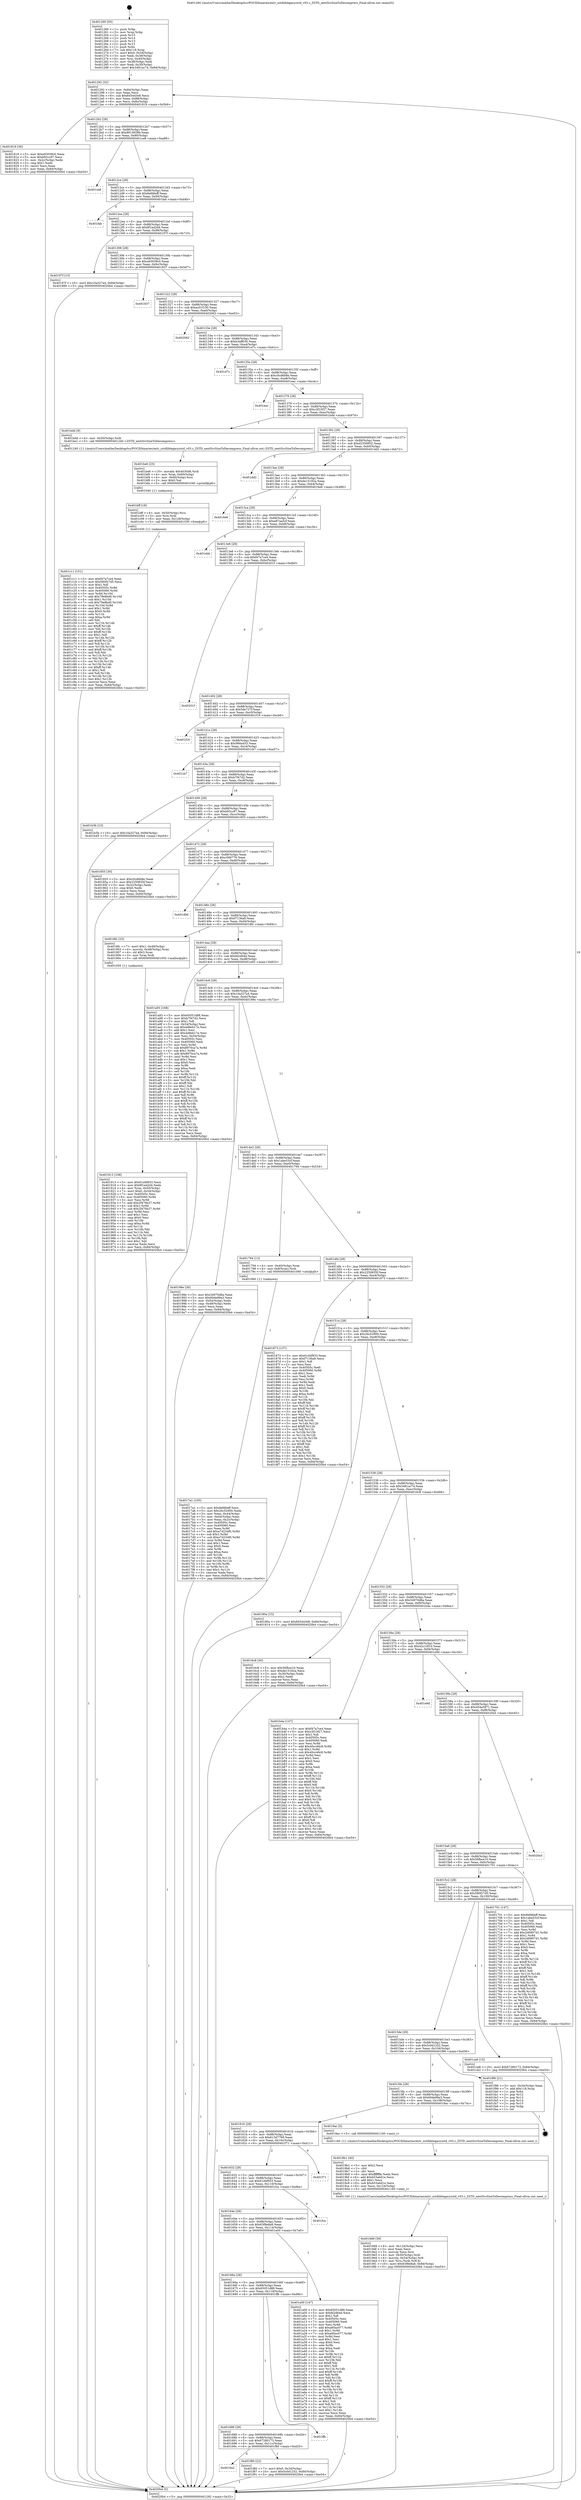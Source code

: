 digraph "0x401260" {
  label = "0x401260 (/mnt/c/Users/mathe/Desktop/tcc/POCII/binaries/extr_zstdliblegacyzstd_v03.c_ZSTD_nextSrcSizeToDecompress_Final-ollvm.out::main(0))"
  labelloc = "t"
  node[shape=record]

  Entry [label="",width=0.3,height=0.3,shape=circle,fillcolor=black,style=filled]
  "0x401292" [label="{
     0x401292 [32]\l
     | [instrs]\l
     &nbsp;&nbsp;0x401292 \<+6\>: mov -0x84(%rbp),%eax\l
     &nbsp;&nbsp;0x401298 \<+2\>: mov %eax,%ecx\l
     &nbsp;&nbsp;0x40129a \<+6\>: sub $0x845443e8,%ecx\l
     &nbsp;&nbsp;0x4012a0 \<+6\>: mov %eax,-0x88(%rbp)\l
     &nbsp;&nbsp;0x4012a6 \<+6\>: mov %ecx,-0x8c(%rbp)\l
     &nbsp;&nbsp;0x4012ac \<+6\>: je 0000000000401819 \<main+0x5b9\>\l
  }"]
  "0x401819" [label="{
     0x401819 [30]\l
     | [instrs]\l
     &nbsp;&nbsp;0x401819 \<+5\>: mov $0xa93039c0,%eax\l
     &nbsp;&nbsp;0x40181e \<+5\>: mov $0xb92cc87,%ecx\l
     &nbsp;&nbsp;0x401823 \<+3\>: mov -0x2c(%rbp),%edx\l
     &nbsp;&nbsp;0x401826 \<+3\>: cmp $0x1,%edx\l
     &nbsp;&nbsp;0x401829 \<+3\>: cmovl %ecx,%eax\l
     &nbsp;&nbsp;0x40182c \<+6\>: mov %eax,-0x84(%rbp)\l
     &nbsp;&nbsp;0x401832 \<+5\>: jmp 00000000004020b4 \<main+0xe54\>\l
  }"]
  "0x4012b2" [label="{
     0x4012b2 [28]\l
     | [instrs]\l
     &nbsp;&nbsp;0x4012b2 \<+5\>: jmp 00000000004012b7 \<main+0x57\>\l
     &nbsp;&nbsp;0x4012b7 \<+6\>: mov -0x88(%rbp),%eax\l
     &nbsp;&nbsp;0x4012bd \<+5\>: sub $0x8915658b,%eax\l
     &nbsp;&nbsp;0x4012c2 \<+6\>: mov %eax,-0x90(%rbp)\l
     &nbsp;&nbsp;0x4012c8 \<+6\>: je 0000000000401ce8 \<main+0xa88\>\l
  }"]
  Exit [label="",width=0.3,height=0.3,shape=circle,fillcolor=black,style=filled,peripheries=2]
  "0x401ce8" [label="{
     0x401ce8\l
  }", style=dashed]
  "0x4012ce" [label="{
     0x4012ce [28]\l
     | [instrs]\l
     &nbsp;&nbsp;0x4012ce \<+5\>: jmp 00000000004012d3 \<main+0x73\>\l
     &nbsp;&nbsp;0x4012d3 \<+6\>: mov -0x88(%rbp),%eax\l
     &nbsp;&nbsp;0x4012d9 \<+5\>: sub $0x8efd6eff,%eax\l
     &nbsp;&nbsp;0x4012de \<+6\>: mov %eax,-0x94(%rbp)\l
     &nbsp;&nbsp;0x4012e4 \<+6\>: je 0000000000401fab \<main+0xd4b\>\l
  }"]
  "0x4016a2" [label="{
     0x4016a2\l
  }", style=dashed]
  "0x401fab" [label="{
     0x401fab\l
  }", style=dashed]
  "0x4012ea" [label="{
     0x4012ea [28]\l
     | [instrs]\l
     &nbsp;&nbsp;0x4012ea \<+5\>: jmp 00000000004012ef \<main+0x8f\>\l
     &nbsp;&nbsp;0x4012ef \<+6\>: mov -0x88(%rbp),%eax\l
     &nbsp;&nbsp;0x4012f5 \<+5\>: sub $0x8f1ed2d4,%eax\l
     &nbsp;&nbsp;0x4012fa \<+6\>: mov %eax,-0x98(%rbp)\l
     &nbsp;&nbsp;0x401300 \<+6\>: je 000000000040197f \<main+0x71f\>\l
  }"]
  "0x401f80" [label="{
     0x401f80 [22]\l
     | [instrs]\l
     &nbsp;&nbsp;0x401f80 \<+7\>: movl $0x0,-0x34(%rbp)\l
     &nbsp;&nbsp;0x401f87 \<+10\>: movl $0x5c0d1252,-0x84(%rbp)\l
     &nbsp;&nbsp;0x401f91 \<+5\>: jmp 00000000004020b4 \<main+0xe54\>\l
  }"]
  "0x40197f" [label="{
     0x40197f [15]\l
     | [instrs]\l
     &nbsp;&nbsp;0x40197f \<+10\>: movl $0x10a327a4,-0x84(%rbp)\l
     &nbsp;&nbsp;0x401989 \<+5\>: jmp 00000000004020b4 \<main+0xe54\>\l
  }"]
  "0x401306" [label="{
     0x401306 [28]\l
     | [instrs]\l
     &nbsp;&nbsp;0x401306 \<+5\>: jmp 000000000040130b \<main+0xab\>\l
     &nbsp;&nbsp;0x40130b \<+6\>: mov -0x88(%rbp),%eax\l
     &nbsp;&nbsp;0x401311 \<+5\>: sub $0xa93039c0,%eax\l
     &nbsp;&nbsp;0x401316 \<+6\>: mov %eax,-0x9c(%rbp)\l
     &nbsp;&nbsp;0x40131c \<+6\>: je 0000000000401837 \<main+0x5d7\>\l
  }"]
  "0x401686" [label="{
     0x401686 [28]\l
     | [instrs]\l
     &nbsp;&nbsp;0x401686 \<+5\>: jmp 000000000040168b \<main+0x42b\>\l
     &nbsp;&nbsp;0x40168b \<+6\>: mov -0x88(%rbp),%eax\l
     &nbsp;&nbsp;0x401691 \<+5\>: sub $0x67280173,%eax\l
     &nbsp;&nbsp;0x401696 \<+6\>: mov %eax,-0x11c(%rbp)\l
     &nbsp;&nbsp;0x40169c \<+6\>: je 0000000000401f80 \<main+0xd20\>\l
  }"]
  "0x401837" [label="{
     0x401837\l
  }", style=dashed]
  "0x401322" [label="{
     0x401322 [28]\l
     | [instrs]\l
     &nbsp;&nbsp;0x401322 \<+5\>: jmp 0000000000401327 \<main+0xc7\>\l
     &nbsp;&nbsp;0x401327 \<+6\>: mov -0x88(%rbp),%eax\l
     &nbsp;&nbsp;0x40132d \<+5\>: sub $0xac01f150,%eax\l
     &nbsp;&nbsp;0x401332 \<+6\>: mov %eax,-0xa0(%rbp)\l
     &nbsp;&nbsp;0x401338 \<+6\>: je 0000000000402062 \<main+0xe02\>\l
  }"]
  "0x401ffb" [label="{
     0x401ffb\l
  }", style=dashed]
  "0x402062" [label="{
     0x402062\l
  }", style=dashed]
  "0x40133e" [label="{
     0x40133e [28]\l
     | [instrs]\l
     &nbsp;&nbsp;0x40133e \<+5\>: jmp 0000000000401343 \<main+0xe3\>\l
     &nbsp;&nbsp;0x401343 \<+6\>: mov -0x88(%rbp),%eax\l
     &nbsp;&nbsp;0x401349 \<+5\>: sub $0xb3aff030,%eax\l
     &nbsp;&nbsp;0x40134e \<+6\>: mov %eax,-0xa4(%rbp)\l
     &nbsp;&nbsp;0x401354 \<+6\>: je 0000000000401d7c \<main+0xb1c\>\l
  }"]
  "0x401c11" [label="{
     0x401c11 [151]\l
     | [instrs]\l
     &nbsp;&nbsp;0x401c11 \<+5\>: mov $0xf47a7ce4,%eax\l
     &nbsp;&nbsp;0x401c16 \<+5\>: mov $0x580f27d5,%ecx\l
     &nbsp;&nbsp;0x401c1b \<+2\>: mov $0x1,%dl\l
     &nbsp;&nbsp;0x401c1d \<+8\>: mov 0x40505c,%r8d\l
     &nbsp;&nbsp;0x401c25 \<+8\>: mov 0x405060,%r9d\l
     &nbsp;&nbsp;0x401c2d \<+3\>: mov %r8d,%r10d\l
     &nbsp;&nbsp;0x401c30 \<+7\>: add $0x79e8bd0,%r10d\l
     &nbsp;&nbsp;0x401c37 \<+4\>: sub $0x1,%r10d\l
     &nbsp;&nbsp;0x401c3b \<+7\>: sub $0x79e8bd0,%r10d\l
     &nbsp;&nbsp;0x401c42 \<+4\>: imul %r10d,%r8d\l
     &nbsp;&nbsp;0x401c46 \<+4\>: and $0x1,%r8d\l
     &nbsp;&nbsp;0x401c4a \<+4\>: cmp $0x0,%r8d\l
     &nbsp;&nbsp;0x401c4e \<+4\>: sete %r11b\l
     &nbsp;&nbsp;0x401c52 \<+4\>: cmp $0xa,%r9d\l
     &nbsp;&nbsp;0x401c56 \<+3\>: setl %bl\l
     &nbsp;&nbsp;0x401c59 \<+3\>: mov %r11b,%r14b\l
     &nbsp;&nbsp;0x401c5c \<+4\>: xor $0xff,%r14b\l
     &nbsp;&nbsp;0x401c60 \<+3\>: mov %bl,%r15b\l
     &nbsp;&nbsp;0x401c63 \<+4\>: xor $0xff,%r15b\l
     &nbsp;&nbsp;0x401c67 \<+3\>: xor $0x1,%dl\l
     &nbsp;&nbsp;0x401c6a \<+3\>: mov %r14b,%r12b\l
     &nbsp;&nbsp;0x401c6d \<+4\>: and $0xff,%r12b\l
     &nbsp;&nbsp;0x401c71 \<+3\>: and %dl,%r11b\l
     &nbsp;&nbsp;0x401c74 \<+3\>: mov %r15b,%r13b\l
     &nbsp;&nbsp;0x401c77 \<+4\>: and $0xff,%r13b\l
     &nbsp;&nbsp;0x401c7b \<+2\>: and %dl,%bl\l
     &nbsp;&nbsp;0x401c7d \<+3\>: or %r11b,%r12b\l
     &nbsp;&nbsp;0x401c80 \<+3\>: or %bl,%r13b\l
     &nbsp;&nbsp;0x401c83 \<+3\>: xor %r13b,%r12b\l
     &nbsp;&nbsp;0x401c86 \<+3\>: or %r15b,%r14b\l
     &nbsp;&nbsp;0x401c89 \<+4\>: xor $0xff,%r14b\l
     &nbsp;&nbsp;0x401c8d \<+3\>: or $0x1,%dl\l
     &nbsp;&nbsp;0x401c90 \<+3\>: and %dl,%r14b\l
     &nbsp;&nbsp;0x401c93 \<+3\>: or %r14b,%r12b\l
     &nbsp;&nbsp;0x401c96 \<+4\>: test $0x1,%r12b\l
     &nbsp;&nbsp;0x401c9a \<+3\>: cmovne %ecx,%eax\l
     &nbsp;&nbsp;0x401c9d \<+6\>: mov %eax,-0x84(%rbp)\l
     &nbsp;&nbsp;0x401ca3 \<+5\>: jmp 00000000004020b4 \<main+0xe54\>\l
  }"]
  "0x401d7c" [label="{
     0x401d7c\l
  }", style=dashed]
  "0x40135a" [label="{
     0x40135a [28]\l
     | [instrs]\l
     &nbsp;&nbsp;0x40135a \<+5\>: jmp 000000000040135f \<main+0xff\>\l
     &nbsp;&nbsp;0x40135f \<+6\>: mov -0x88(%rbp),%eax\l
     &nbsp;&nbsp;0x401365 \<+5\>: sub $0xc0cd6b8e,%eax\l
     &nbsp;&nbsp;0x40136a \<+6\>: mov %eax,-0xa8(%rbp)\l
     &nbsp;&nbsp;0x401370 \<+6\>: je 0000000000401eac \<main+0xc4c\>\l
  }"]
  "0x401bff" [label="{
     0x401bff [18]\l
     | [instrs]\l
     &nbsp;&nbsp;0x401bff \<+4\>: mov -0x50(%rbp),%rsi\l
     &nbsp;&nbsp;0x401c03 \<+3\>: mov %rsi,%rdi\l
     &nbsp;&nbsp;0x401c06 \<+6\>: mov %eax,-0x128(%rbp)\l
     &nbsp;&nbsp;0x401c0c \<+5\>: call 0000000000401030 \<free@plt\>\l
     | [calls]\l
     &nbsp;&nbsp;0x401030 \{1\} (unknown)\l
  }"]
  "0x401eac" [label="{
     0x401eac\l
  }", style=dashed]
  "0x401376" [label="{
     0x401376 [28]\l
     | [instrs]\l
     &nbsp;&nbsp;0x401376 \<+5\>: jmp 000000000040137b \<main+0x11b\>\l
     &nbsp;&nbsp;0x40137b \<+6\>: mov -0x88(%rbp),%eax\l
     &nbsp;&nbsp;0x401381 \<+5\>: sub $0xc3f15f27,%eax\l
     &nbsp;&nbsp;0x401386 \<+6\>: mov %eax,-0xac(%rbp)\l
     &nbsp;&nbsp;0x40138c \<+6\>: je 0000000000401bdd \<main+0x97d\>\l
  }"]
  "0x401be6" [label="{
     0x401be6 [25]\l
     | [instrs]\l
     &nbsp;&nbsp;0x401be6 \<+10\>: movabs $0x4030d6,%rdi\l
     &nbsp;&nbsp;0x401bf0 \<+4\>: mov %rax,-0x60(%rbp)\l
     &nbsp;&nbsp;0x401bf4 \<+4\>: mov -0x60(%rbp),%rsi\l
     &nbsp;&nbsp;0x401bf8 \<+2\>: mov $0x0,%al\l
     &nbsp;&nbsp;0x401bfa \<+5\>: call 0000000000401040 \<printf@plt\>\l
     | [calls]\l
     &nbsp;&nbsp;0x401040 \{1\} (unknown)\l
  }"]
  "0x401bdd" [label="{
     0x401bdd [9]\l
     | [instrs]\l
     &nbsp;&nbsp;0x401bdd \<+4\>: mov -0x50(%rbp),%rdi\l
     &nbsp;&nbsp;0x401be1 \<+5\>: call 0000000000401240 \<ZSTD_nextSrcSizeToDecompress\>\l
     | [calls]\l
     &nbsp;&nbsp;0x401240 \{1\} (/mnt/c/Users/mathe/Desktop/tcc/POCII/binaries/extr_zstdliblegacyzstd_v03.c_ZSTD_nextSrcSizeToDecompress_Final-ollvm.out::ZSTD_nextSrcSizeToDecompress)\l
  }"]
  "0x401392" [label="{
     0x401392 [28]\l
     | [instrs]\l
     &nbsp;&nbsp;0x401392 \<+5\>: jmp 0000000000401397 \<main+0x137\>\l
     &nbsp;&nbsp;0x401397 \<+6\>: mov -0x88(%rbp),%eax\l
     &nbsp;&nbsp;0x40139d \<+5\>: sub $0xd2359952,%eax\l
     &nbsp;&nbsp;0x4013a2 \<+6\>: mov %eax,-0xb0(%rbp)\l
     &nbsp;&nbsp;0x4013a8 \<+6\>: je 0000000000401dd2 \<main+0xb72\>\l
  }"]
  "0x40166a" [label="{
     0x40166a [28]\l
     | [instrs]\l
     &nbsp;&nbsp;0x40166a \<+5\>: jmp 000000000040166f \<main+0x40f\>\l
     &nbsp;&nbsp;0x40166f \<+6\>: mov -0x88(%rbp),%eax\l
     &nbsp;&nbsp;0x401675 \<+5\>: sub $0x65051d88,%eax\l
     &nbsp;&nbsp;0x40167a \<+6\>: mov %eax,-0x118(%rbp)\l
     &nbsp;&nbsp;0x401680 \<+6\>: je 0000000000401ffb \<main+0xd9b\>\l
  }"]
  "0x401dd2" [label="{
     0x401dd2\l
  }", style=dashed]
  "0x4013ae" [label="{
     0x4013ae [28]\l
     | [instrs]\l
     &nbsp;&nbsp;0x4013ae \<+5\>: jmp 00000000004013b3 \<main+0x153\>\l
     &nbsp;&nbsp;0x4013b3 \<+6\>: mov -0x88(%rbp),%eax\l
     &nbsp;&nbsp;0x4013b9 \<+5\>: sub $0xde15182a,%eax\l
     &nbsp;&nbsp;0x4013be \<+6\>: mov %eax,-0xb4(%rbp)\l
     &nbsp;&nbsp;0x4013c4 \<+6\>: je 00000000004016e6 \<main+0x486\>\l
  }"]
  "0x401a00" [label="{
     0x401a00 [147]\l
     | [instrs]\l
     &nbsp;&nbsp;0x401a00 \<+5\>: mov $0x65051d88,%eax\l
     &nbsp;&nbsp;0x401a05 \<+5\>: mov $0xfd2d64d,%ecx\l
     &nbsp;&nbsp;0x401a0a \<+2\>: mov $0x1,%dl\l
     &nbsp;&nbsp;0x401a0c \<+7\>: mov 0x40505c,%esi\l
     &nbsp;&nbsp;0x401a13 \<+7\>: mov 0x405060,%edi\l
     &nbsp;&nbsp;0x401a1a \<+3\>: mov %esi,%r8d\l
     &nbsp;&nbsp;0x401a1d \<+7\>: add $0xa95ac077,%r8d\l
     &nbsp;&nbsp;0x401a24 \<+4\>: sub $0x1,%r8d\l
     &nbsp;&nbsp;0x401a28 \<+7\>: sub $0xa95ac077,%r8d\l
     &nbsp;&nbsp;0x401a2f \<+4\>: imul %r8d,%esi\l
     &nbsp;&nbsp;0x401a33 \<+3\>: and $0x1,%esi\l
     &nbsp;&nbsp;0x401a36 \<+3\>: cmp $0x0,%esi\l
     &nbsp;&nbsp;0x401a39 \<+4\>: sete %r9b\l
     &nbsp;&nbsp;0x401a3d \<+3\>: cmp $0xa,%edi\l
     &nbsp;&nbsp;0x401a40 \<+4\>: setl %r10b\l
     &nbsp;&nbsp;0x401a44 \<+3\>: mov %r9b,%r11b\l
     &nbsp;&nbsp;0x401a47 \<+4\>: xor $0xff,%r11b\l
     &nbsp;&nbsp;0x401a4b \<+3\>: mov %r10b,%bl\l
     &nbsp;&nbsp;0x401a4e \<+3\>: xor $0xff,%bl\l
     &nbsp;&nbsp;0x401a51 \<+3\>: xor $0x1,%dl\l
     &nbsp;&nbsp;0x401a54 \<+3\>: mov %r11b,%r14b\l
     &nbsp;&nbsp;0x401a57 \<+4\>: and $0xff,%r14b\l
     &nbsp;&nbsp;0x401a5b \<+3\>: and %dl,%r9b\l
     &nbsp;&nbsp;0x401a5e \<+3\>: mov %bl,%r15b\l
     &nbsp;&nbsp;0x401a61 \<+4\>: and $0xff,%r15b\l
     &nbsp;&nbsp;0x401a65 \<+3\>: and %dl,%r10b\l
     &nbsp;&nbsp;0x401a68 \<+3\>: or %r9b,%r14b\l
     &nbsp;&nbsp;0x401a6b \<+3\>: or %r10b,%r15b\l
     &nbsp;&nbsp;0x401a6e \<+3\>: xor %r15b,%r14b\l
     &nbsp;&nbsp;0x401a71 \<+3\>: or %bl,%r11b\l
     &nbsp;&nbsp;0x401a74 \<+4\>: xor $0xff,%r11b\l
     &nbsp;&nbsp;0x401a78 \<+3\>: or $0x1,%dl\l
     &nbsp;&nbsp;0x401a7b \<+3\>: and %dl,%r11b\l
     &nbsp;&nbsp;0x401a7e \<+3\>: or %r11b,%r14b\l
     &nbsp;&nbsp;0x401a81 \<+4\>: test $0x1,%r14b\l
     &nbsp;&nbsp;0x401a85 \<+3\>: cmovne %ecx,%eax\l
     &nbsp;&nbsp;0x401a88 \<+6\>: mov %eax,-0x84(%rbp)\l
     &nbsp;&nbsp;0x401a8e \<+5\>: jmp 00000000004020b4 \<main+0xe54\>\l
  }"]
  "0x4016e6" [label="{
     0x4016e6\l
  }", style=dashed]
  "0x4013ca" [label="{
     0x4013ca [28]\l
     | [instrs]\l
     &nbsp;&nbsp;0x4013ca \<+5\>: jmp 00000000004013cf \<main+0x16f\>\l
     &nbsp;&nbsp;0x4013cf \<+6\>: mov -0x88(%rbp),%eax\l
     &nbsp;&nbsp;0x4013d5 \<+5\>: sub $0xe87aa5cf,%eax\l
     &nbsp;&nbsp;0x4013da \<+6\>: mov %eax,-0xb8(%rbp)\l
     &nbsp;&nbsp;0x4013e0 \<+6\>: je 0000000000401ebb \<main+0xc5b\>\l
  }"]
  "0x40164e" [label="{
     0x40164e [28]\l
     | [instrs]\l
     &nbsp;&nbsp;0x40164e \<+5\>: jmp 0000000000401653 \<main+0x3f3\>\l
     &nbsp;&nbsp;0x401653 \<+6\>: mov -0x88(%rbp),%eax\l
     &nbsp;&nbsp;0x401659 \<+5\>: sub $0x63f8e8a8,%eax\l
     &nbsp;&nbsp;0x40165e \<+6\>: mov %eax,-0x114(%rbp)\l
     &nbsp;&nbsp;0x401664 \<+6\>: je 0000000000401a00 \<main+0x7a0\>\l
  }"]
  "0x401ebb" [label="{
     0x401ebb\l
  }", style=dashed]
  "0x4013e6" [label="{
     0x4013e6 [28]\l
     | [instrs]\l
     &nbsp;&nbsp;0x4013e6 \<+5\>: jmp 00000000004013eb \<main+0x18b\>\l
     &nbsp;&nbsp;0x4013eb \<+6\>: mov -0x88(%rbp),%eax\l
     &nbsp;&nbsp;0x4013f1 \<+5\>: sub $0xf47a7ce4,%eax\l
     &nbsp;&nbsp;0x4013f6 \<+6\>: mov %eax,-0xbc(%rbp)\l
     &nbsp;&nbsp;0x4013fc \<+6\>: je 000000000040201f \<main+0xdbf\>\l
  }"]
  "0x401fca" [label="{
     0x401fca\l
  }", style=dashed]
  "0x40201f" [label="{
     0x40201f\l
  }", style=dashed]
  "0x401402" [label="{
     0x401402 [28]\l
     | [instrs]\l
     &nbsp;&nbsp;0x401402 \<+5\>: jmp 0000000000401407 \<main+0x1a7\>\l
     &nbsp;&nbsp;0x401407 \<+6\>: mov -0x88(%rbp),%eax\l
     &nbsp;&nbsp;0x40140d \<+5\>: sub $0x5de727f,%eax\l
     &nbsp;&nbsp;0x401412 \<+6\>: mov %eax,-0xc0(%rbp)\l
     &nbsp;&nbsp;0x401418 \<+6\>: je 0000000000401f16 \<main+0xcb6\>\l
  }"]
  "0x401632" [label="{
     0x401632 [28]\l
     | [instrs]\l
     &nbsp;&nbsp;0x401632 \<+5\>: jmp 0000000000401637 \<main+0x3d7\>\l
     &nbsp;&nbsp;0x401637 \<+6\>: mov -0x88(%rbp),%eax\l
     &nbsp;&nbsp;0x40163d \<+5\>: sub $0x61d4f933,%eax\l
     &nbsp;&nbsp;0x401642 \<+6\>: mov %eax,-0x110(%rbp)\l
     &nbsp;&nbsp;0x401648 \<+6\>: je 0000000000401fca \<main+0xd6a\>\l
  }"]
  "0x401f16" [label="{
     0x401f16\l
  }", style=dashed]
  "0x40141e" [label="{
     0x40141e [28]\l
     | [instrs]\l
     &nbsp;&nbsp;0x40141e \<+5\>: jmp 0000000000401423 \<main+0x1c3\>\l
     &nbsp;&nbsp;0x401423 \<+6\>: mov -0x88(%rbp),%eax\l
     &nbsp;&nbsp;0x401429 \<+5\>: sub $0x966a453,%eax\l
     &nbsp;&nbsp;0x40142e \<+6\>: mov %eax,-0xc4(%rbp)\l
     &nbsp;&nbsp;0x401434 \<+6\>: je 0000000000401cb7 \<main+0xa57\>\l
  }"]
  "0x401f71" [label="{
     0x401f71\l
  }", style=dashed]
  "0x401cb7" [label="{
     0x401cb7\l
  }", style=dashed]
  "0x40143a" [label="{
     0x40143a [28]\l
     | [instrs]\l
     &nbsp;&nbsp;0x40143a \<+5\>: jmp 000000000040143f \<main+0x1df\>\l
     &nbsp;&nbsp;0x40143f \<+6\>: mov -0x88(%rbp),%eax\l
     &nbsp;&nbsp;0x401445 \<+5\>: sub $0xb7f47d2,%eax\l
     &nbsp;&nbsp;0x40144a \<+6\>: mov %eax,-0xc8(%rbp)\l
     &nbsp;&nbsp;0x401450 \<+6\>: je 0000000000401b3b \<main+0x8db\>\l
  }"]
  "0x4019d9" [label="{
     0x4019d9 [39]\l
     | [instrs]\l
     &nbsp;&nbsp;0x4019d9 \<+6\>: mov -0x124(%rbp),%ecx\l
     &nbsp;&nbsp;0x4019df \<+3\>: imul %eax,%ecx\l
     &nbsp;&nbsp;0x4019e2 \<+3\>: movslq %ecx,%rsi\l
     &nbsp;&nbsp;0x4019e5 \<+4\>: mov -0x50(%rbp),%rdi\l
     &nbsp;&nbsp;0x4019e9 \<+4\>: movslq -0x54(%rbp),%r8\l
     &nbsp;&nbsp;0x4019ed \<+4\>: mov %rsi,(%rdi,%r8,8)\l
     &nbsp;&nbsp;0x4019f1 \<+10\>: movl $0x63f8e8a8,-0x84(%rbp)\l
     &nbsp;&nbsp;0x4019fb \<+5\>: jmp 00000000004020b4 \<main+0xe54\>\l
  }"]
  "0x401b3b" [label="{
     0x401b3b [15]\l
     | [instrs]\l
     &nbsp;&nbsp;0x401b3b \<+10\>: movl $0x10a327a4,-0x84(%rbp)\l
     &nbsp;&nbsp;0x401b45 \<+5\>: jmp 00000000004020b4 \<main+0xe54\>\l
  }"]
  "0x401456" [label="{
     0x401456 [28]\l
     | [instrs]\l
     &nbsp;&nbsp;0x401456 \<+5\>: jmp 000000000040145b \<main+0x1fb\>\l
     &nbsp;&nbsp;0x40145b \<+6\>: mov -0x88(%rbp),%eax\l
     &nbsp;&nbsp;0x401461 \<+5\>: sub $0xb92cc87,%eax\l
     &nbsp;&nbsp;0x401466 \<+6\>: mov %eax,-0xcc(%rbp)\l
     &nbsp;&nbsp;0x40146c \<+6\>: je 0000000000401855 \<main+0x5f5\>\l
  }"]
  "0x4019b1" [label="{
     0x4019b1 [40]\l
     | [instrs]\l
     &nbsp;&nbsp;0x4019b1 \<+5\>: mov $0x2,%ecx\l
     &nbsp;&nbsp;0x4019b6 \<+1\>: cltd\l
     &nbsp;&nbsp;0x4019b7 \<+2\>: idiv %ecx\l
     &nbsp;&nbsp;0x4019b9 \<+6\>: imul $0xfffffffe,%edx,%ecx\l
     &nbsp;&nbsp;0x4019bf \<+6\>: add $0xb53a6d1e,%ecx\l
     &nbsp;&nbsp;0x4019c5 \<+3\>: add $0x1,%ecx\l
     &nbsp;&nbsp;0x4019c8 \<+6\>: sub $0xb53a6d1e,%ecx\l
     &nbsp;&nbsp;0x4019ce \<+6\>: mov %ecx,-0x124(%rbp)\l
     &nbsp;&nbsp;0x4019d4 \<+5\>: call 0000000000401160 \<next_i\>\l
     | [calls]\l
     &nbsp;&nbsp;0x401160 \{1\} (/mnt/c/Users/mathe/Desktop/tcc/POCII/binaries/extr_zstdliblegacyzstd_v03.c_ZSTD_nextSrcSizeToDecompress_Final-ollvm.out::next_i)\l
  }"]
  "0x401855" [label="{
     0x401855 [30]\l
     | [instrs]\l
     &nbsp;&nbsp;0x401855 \<+5\>: mov $0xc0cd6b8e,%eax\l
     &nbsp;&nbsp;0x40185a \<+5\>: mov $0x2250835f,%ecx\l
     &nbsp;&nbsp;0x40185f \<+3\>: mov -0x2c(%rbp),%edx\l
     &nbsp;&nbsp;0x401862 \<+3\>: cmp $0x0,%edx\l
     &nbsp;&nbsp;0x401865 \<+3\>: cmove %ecx,%eax\l
     &nbsp;&nbsp;0x401868 \<+6\>: mov %eax,-0x84(%rbp)\l
     &nbsp;&nbsp;0x40186e \<+5\>: jmp 00000000004020b4 \<main+0xe54\>\l
  }"]
  "0x401472" [label="{
     0x401472 [28]\l
     | [instrs]\l
     &nbsp;&nbsp;0x401472 \<+5\>: jmp 0000000000401477 \<main+0x217\>\l
     &nbsp;&nbsp;0x401477 \<+6\>: mov -0x88(%rbp),%eax\l
     &nbsp;&nbsp;0x40147d \<+5\>: sub $0xc566776,%eax\l
     &nbsp;&nbsp;0x401482 \<+6\>: mov %eax,-0xd0(%rbp)\l
     &nbsp;&nbsp;0x401488 \<+6\>: je 0000000000401d06 \<main+0xaa6\>\l
  }"]
  "0x401616" [label="{
     0x401616 [28]\l
     | [instrs]\l
     &nbsp;&nbsp;0x401616 \<+5\>: jmp 000000000040161b \<main+0x3bb\>\l
     &nbsp;&nbsp;0x40161b \<+6\>: mov -0x88(%rbp),%eax\l
     &nbsp;&nbsp;0x401621 \<+5\>: sub $0x613d7769,%eax\l
     &nbsp;&nbsp;0x401626 \<+6\>: mov %eax,-0x10c(%rbp)\l
     &nbsp;&nbsp;0x40162c \<+6\>: je 0000000000401f71 \<main+0xd11\>\l
  }"]
  "0x401d06" [label="{
     0x401d06\l
  }", style=dashed]
  "0x40148e" [label="{
     0x40148e [28]\l
     | [instrs]\l
     &nbsp;&nbsp;0x40148e \<+5\>: jmp 0000000000401493 \<main+0x233\>\l
     &nbsp;&nbsp;0x401493 \<+6\>: mov -0x88(%rbp),%eax\l
     &nbsp;&nbsp;0x401499 \<+5\>: sub $0xf7136a9,%eax\l
     &nbsp;&nbsp;0x40149e \<+6\>: mov %eax,-0xd4(%rbp)\l
     &nbsp;&nbsp;0x4014a4 \<+6\>: je 00000000004018fc \<main+0x69c\>\l
  }"]
  "0x4019ac" [label="{
     0x4019ac [5]\l
     | [instrs]\l
     &nbsp;&nbsp;0x4019ac \<+5\>: call 0000000000401160 \<next_i\>\l
     | [calls]\l
     &nbsp;&nbsp;0x401160 \{1\} (/mnt/c/Users/mathe/Desktop/tcc/POCII/binaries/extr_zstdliblegacyzstd_v03.c_ZSTD_nextSrcSizeToDecompress_Final-ollvm.out::next_i)\l
  }"]
  "0x4018fc" [label="{
     0x4018fc [23]\l
     | [instrs]\l
     &nbsp;&nbsp;0x4018fc \<+7\>: movl $0x1,-0x48(%rbp)\l
     &nbsp;&nbsp;0x401903 \<+4\>: movslq -0x48(%rbp),%rax\l
     &nbsp;&nbsp;0x401907 \<+4\>: shl $0x3,%rax\l
     &nbsp;&nbsp;0x40190b \<+3\>: mov %rax,%rdi\l
     &nbsp;&nbsp;0x40190e \<+5\>: call 0000000000401050 \<malloc@plt\>\l
     | [calls]\l
     &nbsp;&nbsp;0x401050 \{1\} (unknown)\l
  }"]
  "0x4014aa" [label="{
     0x4014aa [28]\l
     | [instrs]\l
     &nbsp;&nbsp;0x4014aa \<+5\>: jmp 00000000004014af \<main+0x24f\>\l
     &nbsp;&nbsp;0x4014af \<+6\>: mov -0x88(%rbp),%eax\l
     &nbsp;&nbsp;0x4014b5 \<+5\>: sub $0xfd2d64d,%eax\l
     &nbsp;&nbsp;0x4014ba \<+6\>: mov %eax,-0xd8(%rbp)\l
     &nbsp;&nbsp;0x4014c0 \<+6\>: je 0000000000401a93 \<main+0x833\>\l
  }"]
  "0x4015fa" [label="{
     0x4015fa [28]\l
     | [instrs]\l
     &nbsp;&nbsp;0x4015fa \<+5\>: jmp 00000000004015ff \<main+0x39f\>\l
     &nbsp;&nbsp;0x4015ff \<+6\>: mov -0x88(%rbp),%eax\l
     &nbsp;&nbsp;0x401605 \<+5\>: sub $0x60de99a3,%eax\l
     &nbsp;&nbsp;0x40160a \<+6\>: mov %eax,-0x108(%rbp)\l
     &nbsp;&nbsp;0x401610 \<+6\>: je 00000000004019ac \<main+0x74c\>\l
  }"]
  "0x401a93" [label="{
     0x401a93 [168]\l
     | [instrs]\l
     &nbsp;&nbsp;0x401a93 \<+5\>: mov $0x65051d88,%eax\l
     &nbsp;&nbsp;0x401a98 \<+5\>: mov $0xb7f47d2,%ecx\l
     &nbsp;&nbsp;0x401a9d \<+2\>: mov $0x1,%dl\l
     &nbsp;&nbsp;0x401a9f \<+3\>: mov -0x54(%rbp),%esi\l
     &nbsp;&nbsp;0x401aa2 \<+6\>: sub $0x4d8eb17e,%esi\l
     &nbsp;&nbsp;0x401aa8 \<+3\>: add $0x1,%esi\l
     &nbsp;&nbsp;0x401aab \<+6\>: add $0x4d8eb17e,%esi\l
     &nbsp;&nbsp;0x401ab1 \<+3\>: mov %esi,-0x54(%rbp)\l
     &nbsp;&nbsp;0x401ab4 \<+7\>: mov 0x40505c,%esi\l
     &nbsp;&nbsp;0x401abb \<+7\>: mov 0x405060,%edi\l
     &nbsp;&nbsp;0x401ac2 \<+3\>: mov %esi,%r8d\l
     &nbsp;&nbsp;0x401ac5 \<+7\>: sub $0x8970ca7a,%r8d\l
     &nbsp;&nbsp;0x401acc \<+4\>: sub $0x1,%r8d\l
     &nbsp;&nbsp;0x401ad0 \<+7\>: add $0x8970ca7a,%r8d\l
     &nbsp;&nbsp;0x401ad7 \<+4\>: imul %r8d,%esi\l
     &nbsp;&nbsp;0x401adb \<+3\>: and $0x1,%esi\l
     &nbsp;&nbsp;0x401ade \<+3\>: cmp $0x0,%esi\l
     &nbsp;&nbsp;0x401ae1 \<+4\>: sete %r9b\l
     &nbsp;&nbsp;0x401ae5 \<+3\>: cmp $0xa,%edi\l
     &nbsp;&nbsp;0x401ae8 \<+4\>: setl %r10b\l
     &nbsp;&nbsp;0x401aec \<+3\>: mov %r9b,%r11b\l
     &nbsp;&nbsp;0x401aef \<+4\>: xor $0xff,%r11b\l
     &nbsp;&nbsp;0x401af3 \<+3\>: mov %r10b,%bl\l
     &nbsp;&nbsp;0x401af6 \<+3\>: xor $0xff,%bl\l
     &nbsp;&nbsp;0x401af9 \<+3\>: xor $0x1,%dl\l
     &nbsp;&nbsp;0x401afc \<+3\>: mov %r11b,%r14b\l
     &nbsp;&nbsp;0x401aff \<+4\>: and $0xff,%r14b\l
     &nbsp;&nbsp;0x401b03 \<+3\>: and %dl,%r9b\l
     &nbsp;&nbsp;0x401b06 \<+3\>: mov %bl,%r15b\l
     &nbsp;&nbsp;0x401b09 \<+4\>: and $0xff,%r15b\l
     &nbsp;&nbsp;0x401b0d \<+3\>: and %dl,%r10b\l
     &nbsp;&nbsp;0x401b10 \<+3\>: or %r9b,%r14b\l
     &nbsp;&nbsp;0x401b13 \<+3\>: or %r10b,%r15b\l
     &nbsp;&nbsp;0x401b16 \<+3\>: xor %r15b,%r14b\l
     &nbsp;&nbsp;0x401b19 \<+3\>: or %bl,%r11b\l
     &nbsp;&nbsp;0x401b1c \<+4\>: xor $0xff,%r11b\l
     &nbsp;&nbsp;0x401b20 \<+3\>: or $0x1,%dl\l
     &nbsp;&nbsp;0x401b23 \<+3\>: and %dl,%r11b\l
     &nbsp;&nbsp;0x401b26 \<+3\>: or %r11b,%r14b\l
     &nbsp;&nbsp;0x401b29 \<+4\>: test $0x1,%r14b\l
     &nbsp;&nbsp;0x401b2d \<+3\>: cmovne %ecx,%eax\l
     &nbsp;&nbsp;0x401b30 \<+6\>: mov %eax,-0x84(%rbp)\l
     &nbsp;&nbsp;0x401b36 \<+5\>: jmp 00000000004020b4 \<main+0xe54\>\l
  }"]
  "0x4014c6" [label="{
     0x4014c6 [28]\l
     | [instrs]\l
     &nbsp;&nbsp;0x4014c6 \<+5\>: jmp 00000000004014cb \<main+0x26b\>\l
     &nbsp;&nbsp;0x4014cb \<+6\>: mov -0x88(%rbp),%eax\l
     &nbsp;&nbsp;0x4014d1 \<+5\>: sub $0x10a327a4,%eax\l
     &nbsp;&nbsp;0x4014d6 \<+6\>: mov %eax,-0xdc(%rbp)\l
     &nbsp;&nbsp;0x4014dc \<+6\>: je 000000000040198e \<main+0x72e\>\l
  }"]
  "0x401f96" [label="{
     0x401f96 [21]\l
     | [instrs]\l
     &nbsp;&nbsp;0x401f96 \<+3\>: mov -0x34(%rbp),%eax\l
     &nbsp;&nbsp;0x401f99 \<+7\>: add $0x118,%rsp\l
     &nbsp;&nbsp;0x401fa0 \<+1\>: pop %rbx\l
     &nbsp;&nbsp;0x401fa1 \<+2\>: pop %r12\l
     &nbsp;&nbsp;0x401fa3 \<+2\>: pop %r13\l
     &nbsp;&nbsp;0x401fa5 \<+2\>: pop %r14\l
     &nbsp;&nbsp;0x401fa7 \<+2\>: pop %r15\l
     &nbsp;&nbsp;0x401fa9 \<+1\>: pop %rbp\l
     &nbsp;&nbsp;0x401faa \<+1\>: ret\l
  }"]
  "0x40198e" [label="{
     0x40198e [30]\l
     | [instrs]\l
     &nbsp;&nbsp;0x40198e \<+5\>: mov $0x34970d8a,%eax\l
     &nbsp;&nbsp;0x401993 \<+5\>: mov $0x60de99a3,%ecx\l
     &nbsp;&nbsp;0x401998 \<+3\>: mov -0x54(%rbp),%edx\l
     &nbsp;&nbsp;0x40199b \<+3\>: cmp -0x48(%rbp),%edx\l
     &nbsp;&nbsp;0x40199e \<+3\>: cmovl %ecx,%eax\l
     &nbsp;&nbsp;0x4019a1 \<+6\>: mov %eax,-0x84(%rbp)\l
     &nbsp;&nbsp;0x4019a7 \<+5\>: jmp 00000000004020b4 \<main+0xe54\>\l
  }"]
  "0x4014e2" [label="{
     0x4014e2 [28]\l
     | [instrs]\l
     &nbsp;&nbsp;0x4014e2 \<+5\>: jmp 00000000004014e7 \<main+0x287\>\l
     &nbsp;&nbsp;0x4014e7 \<+6\>: mov -0x88(%rbp),%eax\l
     &nbsp;&nbsp;0x4014ed \<+5\>: sub $0x1abe53cf,%eax\l
     &nbsp;&nbsp;0x4014f2 \<+6\>: mov %eax,-0xe0(%rbp)\l
     &nbsp;&nbsp;0x4014f8 \<+6\>: je 0000000000401794 \<main+0x534\>\l
  }"]
  "0x4015de" [label="{
     0x4015de [28]\l
     | [instrs]\l
     &nbsp;&nbsp;0x4015de \<+5\>: jmp 00000000004015e3 \<main+0x383\>\l
     &nbsp;&nbsp;0x4015e3 \<+6\>: mov -0x88(%rbp),%eax\l
     &nbsp;&nbsp;0x4015e9 \<+5\>: sub $0x5c0d1252,%eax\l
     &nbsp;&nbsp;0x4015ee \<+6\>: mov %eax,-0x104(%rbp)\l
     &nbsp;&nbsp;0x4015f4 \<+6\>: je 0000000000401f96 \<main+0xd36\>\l
  }"]
  "0x401794" [label="{
     0x401794 [13]\l
     | [instrs]\l
     &nbsp;&nbsp;0x401794 \<+4\>: mov -0x40(%rbp),%rax\l
     &nbsp;&nbsp;0x401798 \<+4\>: mov 0x8(%rax),%rdi\l
     &nbsp;&nbsp;0x40179c \<+5\>: call 0000000000401060 \<atoi@plt\>\l
     | [calls]\l
     &nbsp;&nbsp;0x401060 \{1\} (unknown)\l
  }"]
  "0x4014fe" [label="{
     0x4014fe [28]\l
     | [instrs]\l
     &nbsp;&nbsp;0x4014fe \<+5\>: jmp 0000000000401503 \<main+0x2a3\>\l
     &nbsp;&nbsp;0x401503 \<+6\>: mov -0x88(%rbp),%eax\l
     &nbsp;&nbsp;0x401509 \<+5\>: sub $0x2250835f,%eax\l
     &nbsp;&nbsp;0x40150e \<+6\>: mov %eax,-0xe4(%rbp)\l
     &nbsp;&nbsp;0x401514 \<+6\>: je 0000000000401873 \<main+0x613\>\l
  }"]
  "0x401ca8" [label="{
     0x401ca8 [15]\l
     | [instrs]\l
     &nbsp;&nbsp;0x401ca8 \<+10\>: movl $0x67280173,-0x84(%rbp)\l
     &nbsp;&nbsp;0x401cb2 \<+5\>: jmp 00000000004020b4 \<main+0xe54\>\l
  }"]
  "0x401873" [label="{
     0x401873 [137]\l
     | [instrs]\l
     &nbsp;&nbsp;0x401873 \<+5\>: mov $0x61d4f933,%eax\l
     &nbsp;&nbsp;0x401878 \<+5\>: mov $0xf7136a9,%ecx\l
     &nbsp;&nbsp;0x40187d \<+2\>: mov $0x1,%dl\l
     &nbsp;&nbsp;0x40187f \<+2\>: xor %esi,%esi\l
     &nbsp;&nbsp;0x401881 \<+7\>: mov 0x40505c,%edi\l
     &nbsp;&nbsp;0x401888 \<+8\>: mov 0x405060,%r8d\l
     &nbsp;&nbsp;0x401890 \<+3\>: sub $0x1,%esi\l
     &nbsp;&nbsp;0x401893 \<+3\>: mov %edi,%r9d\l
     &nbsp;&nbsp;0x401896 \<+3\>: add %esi,%r9d\l
     &nbsp;&nbsp;0x401899 \<+4\>: imul %r9d,%edi\l
     &nbsp;&nbsp;0x40189d \<+3\>: and $0x1,%edi\l
     &nbsp;&nbsp;0x4018a0 \<+3\>: cmp $0x0,%edi\l
     &nbsp;&nbsp;0x4018a3 \<+4\>: sete %r10b\l
     &nbsp;&nbsp;0x4018a7 \<+4\>: cmp $0xa,%r8d\l
     &nbsp;&nbsp;0x4018ab \<+4\>: setl %r11b\l
     &nbsp;&nbsp;0x4018af \<+3\>: mov %r10b,%bl\l
     &nbsp;&nbsp;0x4018b2 \<+3\>: xor $0xff,%bl\l
     &nbsp;&nbsp;0x4018b5 \<+3\>: mov %r11b,%r14b\l
     &nbsp;&nbsp;0x4018b8 \<+4\>: xor $0xff,%r14b\l
     &nbsp;&nbsp;0x4018bc \<+3\>: xor $0x1,%dl\l
     &nbsp;&nbsp;0x4018bf \<+3\>: mov %bl,%r15b\l
     &nbsp;&nbsp;0x4018c2 \<+4\>: and $0xff,%r15b\l
     &nbsp;&nbsp;0x4018c6 \<+3\>: and %dl,%r10b\l
     &nbsp;&nbsp;0x4018c9 \<+3\>: mov %r14b,%r12b\l
     &nbsp;&nbsp;0x4018cc \<+4\>: and $0xff,%r12b\l
     &nbsp;&nbsp;0x4018d0 \<+3\>: and %dl,%r11b\l
     &nbsp;&nbsp;0x4018d3 \<+3\>: or %r10b,%r15b\l
     &nbsp;&nbsp;0x4018d6 \<+3\>: or %r11b,%r12b\l
     &nbsp;&nbsp;0x4018d9 \<+3\>: xor %r12b,%r15b\l
     &nbsp;&nbsp;0x4018dc \<+3\>: or %r14b,%bl\l
     &nbsp;&nbsp;0x4018df \<+3\>: xor $0xff,%bl\l
     &nbsp;&nbsp;0x4018e2 \<+3\>: or $0x1,%dl\l
     &nbsp;&nbsp;0x4018e5 \<+2\>: and %dl,%bl\l
     &nbsp;&nbsp;0x4018e7 \<+3\>: or %bl,%r15b\l
     &nbsp;&nbsp;0x4018ea \<+4\>: test $0x1,%r15b\l
     &nbsp;&nbsp;0x4018ee \<+3\>: cmovne %ecx,%eax\l
     &nbsp;&nbsp;0x4018f1 \<+6\>: mov %eax,-0x84(%rbp)\l
     &nbsp;&nbsp;0x4018f7 \<+5\>: jmp 00000000004020b4 \<main+0xe54\>\l
  }"]
  "0x40151a" [label="{
     0x40151a [28]\l
     | [instrs]\l
     &nbsp;&nbsp;0x40151a \<+5\>: jmp 000000000040151f \<main+0x2bf\>\l
     &nbsp;&nbsp;0x40151f \<+6\>: mov -0x88(%rbp),%eax\l
     &nbsp;&nbsp;0x401525 \<+5\>: sub $0x26c52900,%eax\l
     &nbsp;&nbsp;0x40152a \<+6\>: mov %eax,-0xe8(%rbp)\l
     &nbsp;&nbsp;0x401530 \<+6\>: je 000000000040180a \<main+0x5aa\>\l
  }"]
  "0x401913" [label="{
     0x401913 [108]\l
     | [instrs]\l
     &nbsp;&nbsp;0x401913 \<+5\>: mov $0x61d4f933,%ecx\l
     &nbsp;&nbsp;0x401918 \<+5\>: mov $0x8f1ed2d4,%edx\l
     &nbsp;&nbsp;0x40191d \<+4\>: mov %rax,-0x50(%rbp)\l
     &nbsp;&nbsp;0x401921 \<+7\>: movl $0x0,-0x54(%rbp)\l
     &nbsp;&nbsp;0x401928 \<+7\>: mov 0x40505c,%esi\l
     &nbsp;&nbsp;0x40192f \<+8\>: mov 0x405060,%r8d\l
     &nbsp;&nbsp;0x401937 \<+3\>: mov %esi,%r9d\l
     &nbsp;&nbsp;0x40193a \<+7\>: add $0x2f470b37,%r9d\l
     &nbsp;&nbsp;0x401941 \<+4\>: sub $0x1,%r9d\l
     &nbsp;&nbsp;0x401945 \<+7\>: sub $0x2f470b37,%r9d\l
     &nbsp;&nbsp;0x40194c \<+4\>: imul %r9d,%esi\l
     &nbsp;&nbsp;0x401950 \<+3\>: and $0x1,%esi\l
     &nbsp;&nbsp;0x401953 \<+3\>: cmp $0x0,%esi\l
     &nbsp;&nbsp;0x401956 \<+4\>: sete %r10b\l
     &nbsp;&nbsp;0x40195a \<+4\>: cmp $0xa,%r8d\l
     &nbsp;&nbsp;0x40195e \<+4\>: setl %r11b\l
     &nbsp;&nbsp;0x401962 \<+3\>: mov %r10b,%bl\l
     &nbsp;&nbsp;0x401965 \<+3\>: and %r11b,%bl\l
     &nbsp;&nbsp;0x401968 \<+3\>: xor %r11b,%r10b\l
     &nbsp;&nbsp;0x40196b \<+3\>: or %r10b,%bl\l
     &nbsp;&nbsp;0x40196e \<+3\>: test $0x1,%bl\l
     &nbsp;&nbsp;0x401971 \<+3\>: cmovne %edx,%ecx\l
     &nbsp;&nbsp;0x401974 \<+6\>: mov %ecx,-0x84(%rbp)\l
     &nbsp;&nbsp;0x40197a \<+5\>: jmp 00000000004020b4 \<main+0xe54\>\l
  }"]
  "0x40180a" [label="{
     0x40180a [15]\l
     | [instrs]\l
     &nbsp;&nbsp;0x40180a \<+10\>: movl $0x845443e8,-0x84(%rbp)\l
     &nbsp;&nbsp;0x401814 \<+5\>: jmp 00000000004020b4 \<main+0xe54\>\l
  }"]
  "0x401536" [label="{
     0x401536 [28]\l
     | [instrs]\l
     &nbsp;&nbsp;0x401536 \<+5\>: jmp 000000000040153b \<main+0x2db\>\l
     &nbsp;&nbsp;0x40153b \<+6\>: mov -0x88(%rbp),%eax\l
     &nbsp;&nbsp;0x401541 \<+5\>: sub $0x3481ac74,%eax\l
     &nbsp;&nbsp;0x401546 \<+6\>: mov %eax,-0xec(%rbp)\l
     &nbsp;&nbsp;0x40154c \<+6\>: je 00000000004016c8 \<main+0x468\>\l
  }"]
  "0x4017a1" [label="{
     0x4017a1 [105]\l
     | [instrs]\l
     &nbsp;&nbsp;0x4017a1 \<+5\>: mov $0x8efd6eff,%ecx\l
     &nbsp;&nbsp;0x4017a6 \<+5\>: mov $0x26c52900,%edx\l
     &nbsp;&nbsp;0x4017ab \<+3\>: mov %eax,-0x44(%rbp)\l
     &nbsp;&nbsp;0x4017ae \<+3\>: mov -0x44(%rbp),%eax\l
     &nbsp;&nbsp;0x4017b1 \<+3\>: mov %eax,-0x2c(%rbp)\l
     &nbsp;&nbsp;0x4017b4 \<+7\>: mov 0x40505c,%eax\l
     &nbsp;&nbsp;0x4017bb \<+7\>: mov 0x405060,%esi\l
     &nbsp;&nbsp;0x4017c2 \<+3\>: mov %eax,%r8d\l
     &nbsp;&nbsp;0x4017c5 \<+7\>: add $0xe7d234f0,%r8d\l
     &nbsp;&nbsp;0x4017cc \<+4\>: sub $0x1,%r8d\l
     &nbsp;&nbsp;0x4017d0 \<+7\>: sub $0xe7d234f0,%r8d\l
     &nbsp;&nbsp;0x4017d7 \<+4\>: imul %r8d,%eax\l
     &nbsp;&nbsp;0x4017db \<+3\>: and $0x1,%eax\l
     &nbsp;&nbsp;0x4017de \<+3\>: cmp $0x0,%eax\l
     &nbsp;&nbsp;0x4017e1 \<+4\>: sete %r9b\l
     &nbsp;&nbsp;0x4017e5 \<+3\>: cmp $0xa,%esi\l
     &nbsp;&nbsp;0x4017e8 \<+4\>: setl %r10b\l
     &nbsp;&nbsp;0x4017ec \<+3\>: mov %r9b,%r11b\l
     &nbsp;&nbsp;0x4017ef \<+3\>: and %r10b,%r11b\l
     &nbsp;&nbsp;0x4017f2 \<+3\>: xor %r10b,%r9b\l
     &nbsp;&nbsp;0x4017f5 \<+3\>: or %r9b,%r11b\l
     &nbsp;&nbsp;0x4017f8 \<+4\>: test $0x1,%r11b\l
     &nbsp;&nbsp;0x4017fc \<+3\>: cmovne %edx,%ecx\l
     &nbsp;&nbsp;0x4017ff \<+6\>: mov %ecx,-0x84(%rbp)\l
     &nbsp;&nbsp;0x401805 \<+5\>: jmp 00000000004020b4 \<main+0xe54\>\l
  }"]
  "0x4016c8" [label="{
     0x4016c8 [30]\l
     | [instrs]\l
     &nbsp;&nbsp;0x4016c8 \<+5\>: mov $0x56fbce10,%eax\l
     &nbsp;&nbsp;0x4016cd \<+5\>: mov $0xde15182a,%ecx\l
     &nbsp;&nbsp;0x4016d2 \<+3\>: mov -0x30(%rbp),%edx\l
     &nbsp;&nbsp;0x4016d5 \<+3\>: cmp $0x2,%edx\l
     &nbsp;&nbsp;0x4016d8 \<+3\>: cmovne %ecx,%eax\l
     &nbsp;&nbsp;0x4016db \<+6\>: mov %eax,-0x84(%rbp)\l
     &nbsp;&nbsp;0x4016e1 \<+5\>: jmp 00000000004020b4 \<main+0xe54\>\l
  }"]
  "0x401552" [label="{
     0x401552 [28]\l
     | [instrs]\l
     &nbsp;&nbsp;0x401552 \<+5\>: jmp 0000000000401557 \<main+0x2f7\>\l
     &nbsp;&nbsp;0x401557 \<+6\>: mov -0x88(%rbp),%eax\l
     &nbsp;&nbsp;0x40155d \<+5\>: sub $0x34970d8a,%eax\l
     &nbsp;&nbsp;0x401562 \<+6\>: mov %eax,-0xf0(%rbp)\l
     &nbsp;&nbsp;0x401568 \<+6\>: je 0000000000401b4a \<main+0x8ea\>\l
  }"]
  "0x4020b4" [label="{
     0x4020b4 [5]\l
     | [instrs]\l
     &nbsp;&nbsp;0x4020b4 \<+5\>: jmp 0000000000401292 \<main+0x32\>\l
  }"]
  "0x401260" [label="{
     0x401260 [50]\l
     | [instrs]\l
     &nbsp;&nbsp;0x401260 \<+1\>: push %rbp\l
     &nbsp;&nbsp;0x401261 \<+3\>: mov %rsp,%rbp\l
     &nbsp;&nbsp;0x401264 \<+2\>: push %r15\l
     &nbsp;&nbsp;0x401266 \<+2\>: push %r14\l
     &nbsp;&nbsp;0x401268 \<+2\>: push %r13\l
     &nbsp;&nbsp;0x40126a \<+2\>: push %r12\l
     &nbsp;&nbsp;0x40126c \<+1\>: push %rbx\l
     &nbsp;&nbsp;0x40126d \<+7\>: sub $0x118,%rsp\l
     &nbsp;&nbsp;0x401274 \<+7\>: movl $0x0,-0x34(%rbp)\l
     &nbsp;&nbsp;0x40127b \<+3\>: mov %edi,-0x38(%rbp)\l
     &nbsp;&nbsp;0x40127e \<+4\>: mov %rsi,-0x40(%rbp)\l
     &nbsp;&nbsp;0x401282 \<+3\>: mov -0x38(%rbp),%edi\l
     &nbsp;&nbsp;0x401285 \<+3\>: mov %edi,-0x30(%rbp)\l
     &nbsp;&nbsp;0x401288 \<+10\>: movl $0x3481ac74,-0x84(%rbp)\l
  }"]
  "0x4015c2" [label="{
     0x4015c2 [28]\l
     | [instrs]\l
     &nbsp;&nbsp;0x4015c2 \<+5\>: jmp 00000000004015c7 \<main+0x367\>\l
     &nbsp;&nbsp;0x4015c7 \<+6\>: mov -0x88(%rbp),%eax\l
     &nbsp;&nbsp;0x4015cd \<+5\>: sub $0x580f27d5,%eax\l
     &nbsp;&nbsp;0x4015d2 \<+6\>: mov %eax,-0x100(%rbp)\l
     &nbsp;&nbsp;0x4015d8 \<+6\>: je 0000000000401ca8 \<main+0xa48\>\l
  }"]
  "0x401b4a" [label="{
     0x401b4a [147]\l
     | [instrs]\l
     &nbsp;&nbsp;0x401b4a \<+5\>: mov $0xf47a7ce4,%eax\l
     &nbsp;&nbsp;0x401b4f \<+5\>: mov $0xc3f15f27,%ecx\l
     &nbsp;&nbsp;0x401b54 \<+2\>: mov $0x1,%dl\l
     &nbsp;&nbsp;0x401b56 \<+7\>: mov 0x40505c,%esi\l
     &nbsp;&nbsp;0x401b5d \<+7\>: mov 0x405060,%edi\l
     &nbsp;&nbsp;0x401b64 \<+3\>: mov %esi,%r8d\l
     &nbsp;&nbsp;0x401b67 \<+7\>: add $0x40cc46c8,%r8d\l
     &nbsp;&nbsp;0x401b6e \<+4\>: sub $0x1,%r8d\l
     &nbsp;&nbsp;0x401b72 \<+7\>: sub $0x40cc46c8,%r8d\l
     &nbsp;&nbsp;0x401b79 \<+4\>: imul %r8d,%esi\l
     &nbsp;&nbsp;0x401b7d \<+3\>: and $0x1,%esi\l
     &nbsp;&nbsp;0x401b80 \<+3\>: cmp $0x0,%esi\l
     &nbsp;&nbsp;0x401b83 \<+4\>: sete %r9b\l
     &nbsp;&nbsp;0x401b87 \<+3\>: cmp $0xa,%edi\l
     &nbsp;&nbsp;0x401b8a \<+4\>: setl %r10b\l
     &nbsp;&nbsp;0x401b8e \<+3\>: mov %r9b,%r11b\l
     &nbsp;&nbsp;0x401b91 \<+4\>: xor $0xff,%r11b\l
     &nbsp;&nbsp;0x401b95 \<+3\>: mov %r10b,%bl\l
     &nbsp;&nbsp;0x401b98 \<+3\>: xor $0xff,%bl\l
     &nbsp;&nbsp;0x401b9b \<+3\>: xor $0x0,%dl\l
     &nbsp;&nbsp;0x401b9e \<+3\>: mov %r11b,%r14b\l
     &nbsp;&nbsp;0x401ba1 \<+4\>: and $0x0,%r14b\l
     &nbsp;&nbsp;0x401ba5 \<+3\>: and %dl,%r9b\l
     &nbsp;&nbsp;0x401ba8 \<+3\>: mov %bl,%r15b\l
     &nbsp;&nbsp;0x401bab \<+4\>: and $0x0,%r15b\l
     &nbsp;&nbsp;0x401baf \<+3\>: and %dl,%r10b\l
     &nbsp;&nbsp;0x401bb2 \<+3\>: or %r9b,%r14b\l
     &nbsp;&nbsp;0x401bb5 \<+3\>: or %r10b,%r15b\l
     &nbsp;&nbsp;0x401bb8 \<+3\>: xor %r15b,%r14b\l
     &nbsp;&nbsp;0x401bbb \<+3\>: or %bl,%r11b\l
     &nbsp;&nbsp;0x401bbe \<+4\>: xor $0xff,%r11b\l
     &nbsp;&nbsp;0x401bc2 \<+3\>: or $0x0,%dl\l
     &nbsp;&nbsp;0x401bc5 \<+3\>: and %dl,%r11b\l
     &nbsp;&nbsp;0x401bc8 \<+3\>: or %r11b,%r14b\l
     &nbsp;&nbsp;0x401bcb \<+4\>: test $0x1,%r14b\l
     &nbsp;&nbsp;0x401bcf \<+3\>: cmovne %ecx,%eax\l
     &nbsp;&nbsp;0x401bd2 \<+6\>: mov %eax,-0x84(%rbp)\l
     &nbsp;&nbsp;0x401bd8 \<+5\>: jmp 00000000004020b4 \<main+0xe54\>\l
  }"]
  "0x40156e" [label="{
     0x40156e [28]\l
     | [instrs]\l
     &nbsp;&nbsp;0x40156e \<+5\>: jmp 0000000000401573 \<main+0x313\>\l
     &nbsp;&nbsp;0x401573 \<+6\>: mov -0x88(%rbp),%eax\l
     &nbsp;&nbsp;0x401579 \<+5\>: sub $0x42c10f10,%eax\l
     &nbsp;&nbsp;0x40157e \<+6\>: mov %eax,-0xf4(%rbp)\l
     &nbsp;&nbsp;0x401584 \<+6\>: je 0000000000401e9d \<main+0xc3d\>\l
  }"]
  "0x401701" [label="{
     0x401701 [147]\l
     | [instrs]\l
     &nbsp;&nbsp;0x401701 \<+5\>: mov $0x8efd6eff,%eax\l
     &nbsp;&nbsp;0x401706 \<+5\>: mov $0x1abe53cf,%ecx\l
     &nbsp;&nbsp;0x40170b \<+2\>: mov $0x1,%dl\l
     &nbsp;&nbsp;0x40170d \<+7\>: mov 0x40505c,%esi\l
     &nbsp;&nbsp;0x401714 \<+7\>: mov 0x405060,%edi\l
     &nbsp;&nbsp;0x40171b \<+3\>: mov %esi,%r8d\l
     &nbsp;&nbsp;0x40171e \<+7\>: add $0x2d0807d1,%r8d\l
     &nbsp;&nbsp;0x401725 \<+4\>: sub $0x1,%r8d\l
     &nbsp;&nbsp;0x401729 \<+7\>: sub $0x2d0807d1,%r8d\l
     &nbsp;&nbsp;0x401730 \<+4\>: imul %r8d,%esi\l
     &nbsp;&nbsp;0x401734 \<+3\>: and $0x1,%esi\l
     &nbsp;&nbsp;0x401737 \<+3\>: cmp $0x0,%esi\l
     &nbsp;&nbsp;0x40173a \<+4\>: sete %r9b\l
     &nbsp;&nbsp;0x40173e \<+3\>: cmp $0xa,%edi\l
     &nbsp;&nbsp;0x401741 \<+4\>: setl %r10b\l
     &nbsp;&nbsp;0x401745 \<+3\>: mov %r9b,%r11b\l
     &nbsp;&nbsp;0x401748 \<+4\>: xor $0xff,%r11b\l
     &nbsp;&nbsp;0x40174c \<+3\>: mov %r10b,%bl\l
     &nbsp;&nbsp;0x40174f \<+3\>: xor $0xff,%bl\l
     &nbsp;&nbsp;0x401752 \<+3\>: xor $0x1,%dl\l
     &nbsp;&nbsp;0x401755 \<+3\>: mov %r11b,%r14b\l
     &nbsp;&nbsp;0x401758 \<+4\>: and $0xff,%r14b\l
     &nbsp;&nbsp;0x40175c \<+3\>: and %dl,%r9b\l
     &nbsp;&nbsp;0x40175f \<+3\>: mov %bl,%r15b\l
     &nbsp;&nbsp;0x401762 \<+4\>: and $0xff,%r15b\l
     &nbsp;&nbsp;0x401766 \<+3\>: and %dl,%r10b\l
     &nbsp;&nbsp;0x401769 \<+3\>: or %r9b,%r14b\l
     &nbsp;&nbsp;0x40176c \<+3\>: or %r10b,%r15b\l
     &nbsp;&nbsp;0x40176f \<+3\>: xor %r15b,%r14b\l
     &nbsp;&nbsp;0x401772 \<+3\>: or %bl,%r11b\l
     &nbsp;&nbsp;0x401775 \<+4\>: xor $0xff,%r11b\l
     &nbsp;&nbsp;0x401779 \<+3\>: or $0x1,%dl\l
     &nbsp;&nbsp;0x40177c \<+3\>: and %dl,%r11b\l
     &nbsp;&nbsp;0x40177f \<+3\>: or %r11b,%r14b\l
     &nbsp;&nbsp;0x401782 \<+4\>: test $0x1,%r14b\l
     &nbsp;&nbsp;0x401786 \<+3\>: cmovne %ecx,%eax\l
     &nbsp;&nbsp;0x401789 \<+6\>: mov %eax,-0x84(%rbp)\l
     &nbsp;&nbsp;0x40178f \<+5\>: jmp 00000000004020b4 \<main+0xe54\>\l
  }"]
  "0x401e9d" [label="{
     0x401e9d\l
  }", style=dashed]
  "0x40158a" [label="{
     0x40158a [28]\l
     | [instrs]\l
     &nbsp;&nbsp;0x40158a \<+5\>: jmp 000000000040158f \<main+0x32f\>\l
     &nbsp;&nbsp;0x40158f \<+6\>: mov -0x88(%rbp),%eax\l
     &nbsp;&nbsp;0x401595 \<+5\>: sub $0x454a5971,%eax\l
     &nbsp;&nbsp;0x40159a \<+6\>: mov %eax,-0xf8(%rbp)\l
     &nbsp;&nbsp;0x4015a0 \<+6\>: je 00000000004020a5 \<main+0xe45\>\l
  }"]
  "0x4015a6" [label="{
     0x4015a6 [28]\l
     | [instrs]\l
     &nbsp;&nbsp;0x4015a6 \<+5\>: jmp 00000000004015ab \<main+0x34b\>\l
     &nbsp;&nbsp;0x4015ab \<+6\>: mov -0x88(%rbp),%eax\l
     &nbsp;&nbsp;0x4015b1 \<+5\>: sub $0x56fbce10,%eax\l
     &nbsp;&nbsp;0x4015b6 \<+6\>: mov %eax,-0xfc(%rbp)\l
     &nbsp;&nbsp;0x4015bc \<+6\>: je 0000000000401701 \<main+0x4a1\>\l
  }"]
  "0x4020a5" [label="{
     0x4020a5\l
  }", style=dashed]
  Entry -> "0x401260" [label=" 1"]
  "0x401292" -> "0x401819" [label=" 1"]
  "0x401292" -> "0x4012b2" [label=" 19"]
  "0x401f96" -> Exit [label=" 1"]
  "0x4012b2" -> "0x401ce8" [label=" 0"]
  "0x4012b2" -> "0x4012ce" [label=" 19"]
  "0x401f80" -> "0x4020b4" [label=" 1"]
  "0x4012ce" -> "0x401fab" [label=" 0"]
  "0x4012ce" -> "0x4012ea" [label=" 19"]
  "0x401686" -> "0x4016a2" [label=" 0"]
  "0x4012ea" -> "0x40197f" [label=" 1"]
  "0x4012ea" -> "0x401306" [label=" 18"]
  "0x401686" -> "0x401f80" [label=" 1"]
  "0x401306" -> "0x401837" [label=" 0"]
  "0x401306" -> "0x401322" [label=" 18"]
  "0x40166a" -> "0x401686" [label=" 1"]
  "0x401322" -> "0x402062" [label=" 0"]
  "0x401322" -> "0x40133e" [label=" 18"]
  "0x40166a" -> "0x401ffb" [label=" 0"]
  "0x40133e" -> "0x401d7c" [label=" 0"]
  "0x40133e" -> "0x40135a" [label=" 18"]
  "0x401ca8" -> "0x4020b4" [label=" 1"]
  "0x40135a" -> "0x401eac" [label=" 0"]
  "0x40135a" -> "0x401376" [label=" 18"]
  "0x401c11" -> "0x4020b4" [label=" 1"]
  "0x401376" -> "0x401bdd" [label=" 1"]
  "0x401376" -> "0x401392" [label=" 17"]
  "0x401bff" -> "0x401c11" [label=" 1"]
  "0x401392" -> "0x401dd2" [label=" 0"]
  "0x401392" -> "0x4013ae" [label=" 17"]
  "0x401be6" -> "0x401bff" [label=" 1"]
  "0x4013ae" -> "0x4016e6" [label=" 0"]
  "0x4013ae" -> "0x4013ca" [label=" 17"]
  "0x401bdd" -> "0x401be6" [label=" 1"]
  "0x4013ca" -> "0x401ebb" [label=" 0"]
  "0x4013ca" -> "0x4013e6" [label=" 17"]
  "0x401b3b" -> "0x4020b4" [label=" 1"]
  "0x4013e6" -> "0x40201f" [label=" 0"]
  "0x4013e6" -> "0x401402" [label=" 17"]
  "0x401a93" -> "0x4020b4" [label=" 1"]
  "0x401402" -> "0x401f16" [label=" 0"]
  "0x401402" -> "0x40141e" [label=" 17"]
  "0x40164e" -> "0x40166a" [label=" 1"]
  "0x40141e" -> "0x401cb7" [label=" 0"]
  "0x40141e" -> "0x40143a" [label=" 17"]
  "0x40164e" -> "0x401a00" [label=" 1"]
  "0x40143a" -> "0x401b3b" [label=" 1"]
  "0x40143a" -> "0x401456" [label=" 16"]
  "0x401632" -> "0x40164e" [label=" 2"]
  "0x401456" -> "0x401855" [label=" 1"]
  "0x401456" -> "0x401472" [label=" 15"]
  "0x401632" -> "0x401fca" [label=" 0"]
  "0x401472" -> "0x401d06" [label=" 0"]
  "0x401472" -> "0x40148e" [label=" 15"]
  "0x401a00" -> "0x4020b4" [label=" 1"]
  "0x40148e" -> "0x4018fc" [label=" 1"]
  "0x40148e" -> "0x4014aa" [label=" 14"]
  "0x401616" -> "0x401632" [label=" 2"]
  "0x4014aa" -> "0x401a93" [label=" 1"]
  "0x4014aa" -> "0x4014c6" [label=" 13"]
  "0x401b4a" -> "0x4020b4" [label=" 1"]
  "0x4014c6" -> "0x40198e" [label=" 2"]
  "0x4014c6" -> "0x4014e2" [label=" 11"]
  "0x4019d9" -> "0x4020b4" [label=" 1"]
  "0x4014e2" -> "0x401794" [label=" 1"]
  "0x4014e2" -> "0x4014fe" [label=" 10"]
  "0x4019ac" -> "0x4019b1" [label=" 1"]
  "0x4014fe" -> "0x401873" [label=" 1"]
  "0x4014fe" -> "0x40151a" [label=" 9"]
  "0x4015fa" -> "0x401616" [label=" 2"]
  "0x40151a" -> "0x40180a" [label=" 1"]
  "0x40151a" -> "0x401536" [label=" 8"]
  "0x401616" -> "0x401f71" [label=" 0"]
  "0x401536" -> "0x4016c8" [label=" 1"]
  "0x401536" -> "0x401552" [label=" 7"]
  "0x4016c8" -> "0x4020b4" [label=" 1"]
  "0x401260" -> "0x401292" [label=" 1"]
  "0x4020b4" -> "0x401292" [label=" 19"]
  "0x4015de" -> "0x4015fa" [label=" 3"]
  "0x401552" -> "0x401b4a" [label=" 1"]
  "0x401552" -> "0x40156e" [label=" 6"]
  "0x4015de" -> "0x401f96" [label=" 1"]
  "0x40156e" -> "0x401e9d" [label=" 0"]
  "0x40156e" -> "0x40158a" [label=" 6"]
  "0x4019b1" -> "0x4019d9" [label=" 1"]
  "0x40158a" -> "0x4020a5" [label=" 0"]
  "0x40158a" -> "0x4015a6" [label=" 6"]
  "0x4015c2" -> "0x4015de" [label=" 4"]
  "0x4015a6" -> "0x401701" [label=" 1"]
  "0x4015a6" -> "0x4015c2" [label=" 5"]
  "0x401701" -> "0x4020b4" [label=" 1"]
  "0x401794" -> "0x4017a1" [label=" 1"]
  "0x4017a1" -> "0x4020b4" [label=" 1"]
  "0x40180a" -> "0x4020b4" [label=" 1"]
  "0x401819" -> "0x4020b4" [label=" 1"]
  "0x401855" -> "0x4020b4" [label=" 1"]
  "0x401873" -> "0x4020b4" [label=" 1"]
  "0x4018fc" -> "0x401913" [label=" 1"]
  "0x401913" -> "0x4020b4" [label=" 1"]
  "0x40197f" -> "0x4020b4" [label=" 1"]
  "0x40198e" -> "0x4020b4" [label=" 2"]
  "0x4015fa" -> "0x4019ac" [label=" 1"]
  "0x4015c2" -> "0x401ca8" [label=" 1"]
}
